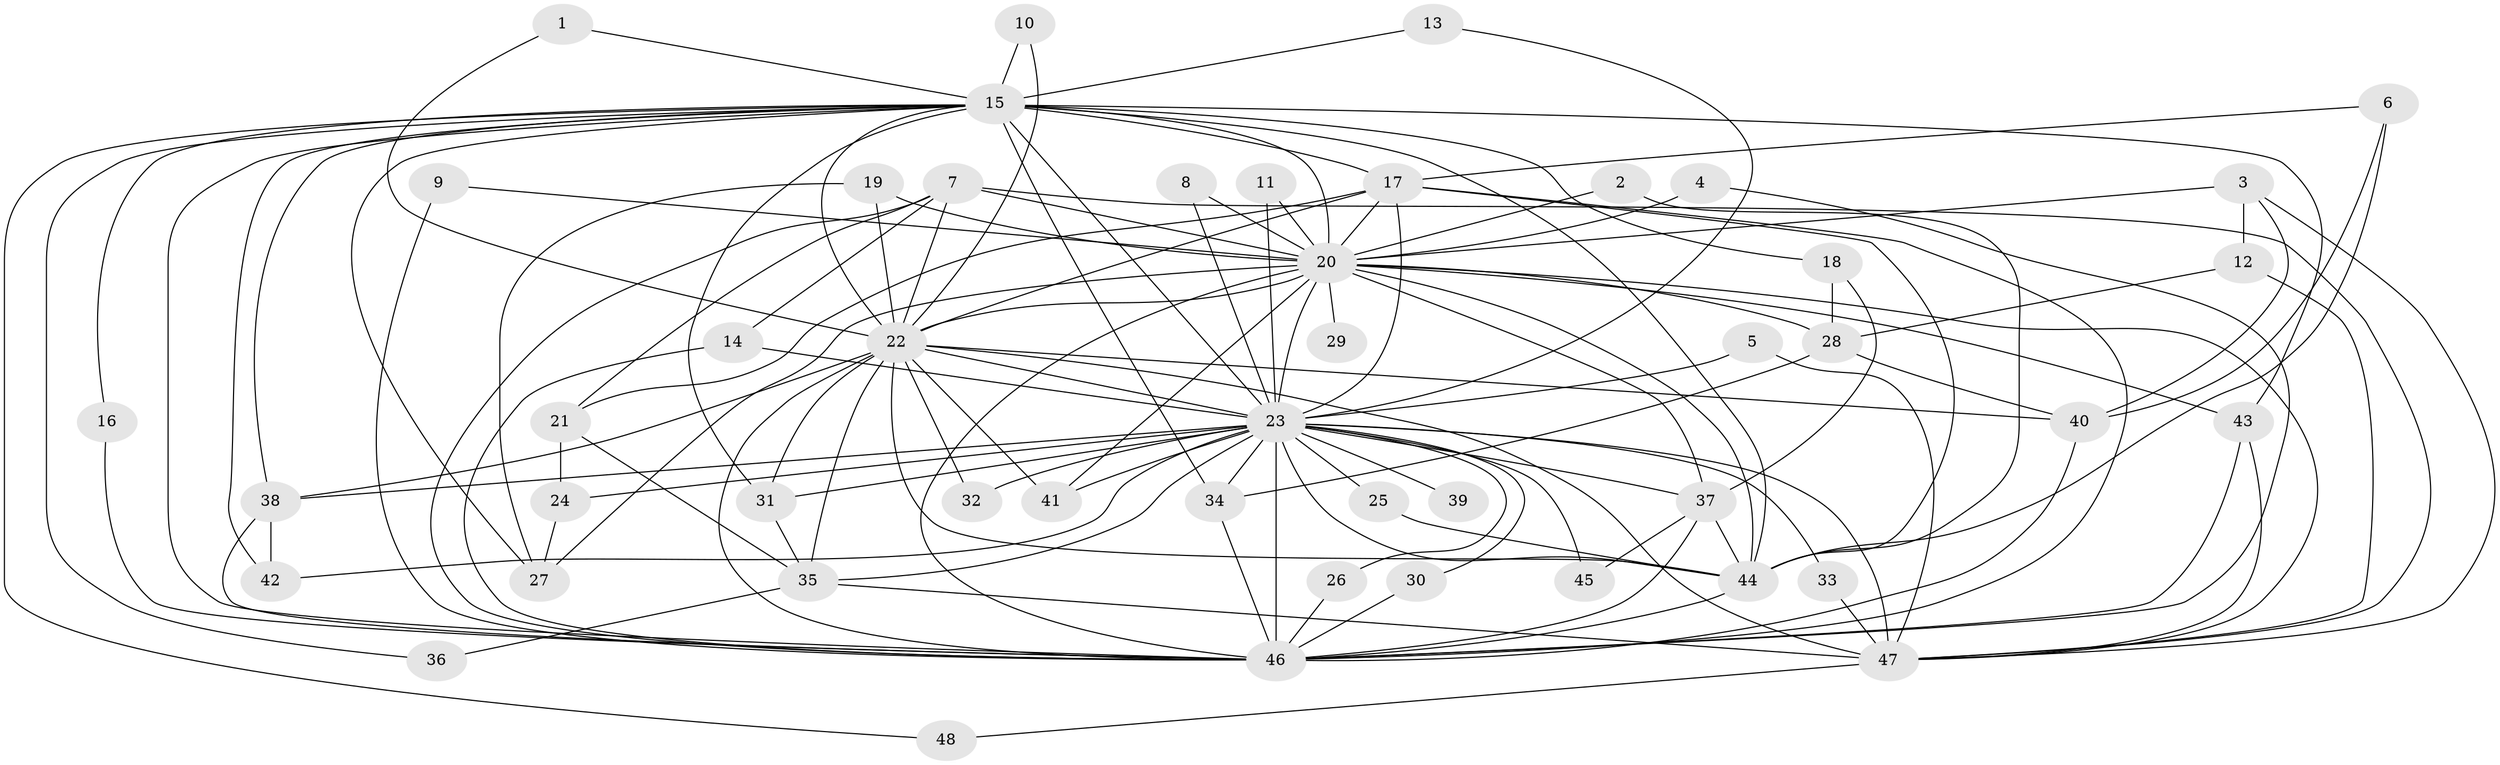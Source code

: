 // original degree distribution, {22: 0.021052631578947368, 23: 0.021052631578947368, 14: 0.010526315789473684, 26: 0.010526315789473684, 18: 0.010526315789473684, 12: 0.010526315789473684, 15: 0.010526315789473684, 20: 0.010526315789473684, 3: 0.18947368421052632, 2: 0.5263157894736842, 10: 0.010526315789473684, 6: 0.021052631578947368, 5: 0.031578947368421054, 4: 0.11578947368421053}
// Generated by graph-tools (version 1.1) at 2025/49/03/09/25 03:49:33]
// undirected, 48 vertices, 125 edges
graph export_dot {
graph [start="1"]
  node [color=gray90,style=filled];
  1;
  2;
  3;
  4;
  5;
  6;
  7;
  8;
  9;
  10;
  11;
  12;
  13;
  14;
  15;
  16;
  17;
  18;
  19;
  20;
  21;
  22;
  23;
  24;
  25;
  26;
  27;
  28;
  29;
  30;
  31;
  32;
  33;
  34;
  35;
  36;
  37;
  38;
  39;
  40;
  41;
  42;
  43;
  44;
  45;
  46;
  47;
  48;
  1 -- 15 [weight=1.0];
  1 -- 22 [weight=1.0];
  2 -- 20 [weight=1.0];
  2 -- 44 [weight=1.0];
  3 -- 12 [weight=1.0];
  3 -- 20 [weight=2.0];
  3 -- 40 [weight=1.0];
  3 -- 47 [weight=1.0];
  4 -- 20 [weight=2.0];
  4 -- 46 [weight=1.0];
  5 -- 23 [weight=1.0];
  5 -- 47 [weight=1.0];
  6 -- 17 [weight=1.0];
  6 -- 40 [weight=1.0];
  6 -- 44 [weight=1.0];
  7 -- 14 [weight=1.0];
  7 -- 20 [weight=1.0];
  7 -- 21 [weight=1.0];
  7 -- 22 [weight=1.0];
  7 -- 46 [weight=1.0];
  7 -- 47 [weight=1.0];
  8 -- 20 [weight=1.0];
  8 -- 23 [weight=1.0];
  9 -- 20 [weight=1.0];
  9 -- 46 [weight=1.0];
  10 -- 15 [weight=1.0];
  10 -- 22 [weight=1.0];
  11 -- 20 [weight=1.0];
  11 -- 23 [weight=1.0];
  12 -- 28 [weight=1.0];
  12 -- 47 [weight=1.0];
  13 -- 15 [weight=1.0];
  13 -- 23 [weight=1.0];
  14 -- 23 [weight=1.0];
  14 -- 46 [weight=1.0];
  15 -- 16 [weight=1.0];
  15 -- 17 [weight=2.0];
  15 -- 18 [weight=1.0];
  15 -- 20 [weight=2.0];
  15 -- 22 [weight=1.0];
  15 -- 23 [weight=2.0];
  15 -- 27 [weight=1.0];
  15 -- 31 [weight=1.0];
  15 -- 34 [weight=1.0];
  15 -- 36 [weight=1.0];
  15 -- 38 [weight=1.0];
  15 -- 42 [weight=2.0];
  15 -- 43 [weight=1.0];
  15 -- 44 [weight=2.0];
  15 -- 46 [weight=2.0];
  15 -- 48 [weight=1.0];
  16 -- 46 [weight=1.0];
  17 -- 20 [weight=2.0];
  17 -- 21 [weight=1.0];
  17 -- 22 [weight=1.0];
  17 -- 23 [weight=2.0];
  17 -- 44 [weight=1.0];
  17 -- 46 [weight=2.0];
  18 -- 28 [weight=1.0];
  18 -- 37 [weight=1.0];
  19 -- 20 [weight=2.0];
  19 -- 22 [weight=1.0];
  19 -- 27 [weight=1.0];
  20 -- 22 [weight=2.0];
  20 -- 23 [weight=5.0];
  20 -- 27 [weight=1.0];
  20 -- 28 [weight=1.0];
  20 -- 29 [weight=2.0];
  20 -- 37 [weight=1.0];
  20 -- 41 [weight=1.0];
  20 -- 43 [weight=1.0];
  20 -- 44 [weight=2.0];
  20 -- 46 [weight=4.0];
  20 -- 47 [weight=1.0];
  21 -- 24 [weight=1.0];
  21 -- 35 [weight=1.0];
  22 -- 23 [weight=3.0];
  22 -- 31 [weight=1.0];
  22 -- 32 [weight=1.0];
  22 -- 35 [weight=1.0];
  22 -- 38 [weight=1.0];
  22 -- 40 [weight=1.0];
  22 -- 41 [weight=1.0];
  22 -- 44 [weight=2.0];
  22 -- 46 [weight=2.0];
  22 -- 47 [weight=2.0];
  23 -- 24 [weight=1.0];
  23 -- 25 [weight=1.0];
  23 -- 26 [weight=1.0];
  23 -- 30 [weight=1.0];
  23 -- 31 [weight=1.0];
  23 -- 32 [weight=1.0];
  23 -- 33 [weight=1.0];
  23 -- 34 [weight=1.0];
  23 -- 35 [weight=1.0];
  23 -- 37 [weight=1.0];
  23 -- 38 [weight=1.0];
  23 -- 39 [weight=2.0];
  23 -- 41 [weight=1.0];
  23 -- 42 [weight=1.0];
  23 -- 44 [weight=2.0];
  23 -- 45 [weight=1.0];
  23 -- 46 [weight=4.0];
  23 -- 47 [weight=1.0];
  24 -- 27 [weight=1.0];
  25 -- 44 [weight=1.0];
  26 -- 46 [weight=1.0];
  28 -- 34 [weight=1.0];
  28 -- 40 [weight=1.0];
  30 -- 46 [weight=2.0];
  31 -- 35 [weight=1.0];
  33 -- 47 [weight=1.0];
  34 -- 46 [weight=1.0];
  35 -- 36 [weight=1.0];
  35 -- 47 [weight=2.0];
  37 -- 44 [weight=1.0];
  37 -- 45 [weight=1.0];
  37 -- 46 [weight=1.0];
  38 -- 42 [weight=1.0];
  38 -- 46 [weight=1.0];
  40 -- 46 [weight=2.0];
  43 -- 46 [weight=1.0];
  43 -- 47 [weight=1.0];
  44 -- 46 [weight=2.0];
  47 -- 48 [weight=1.0];
}
